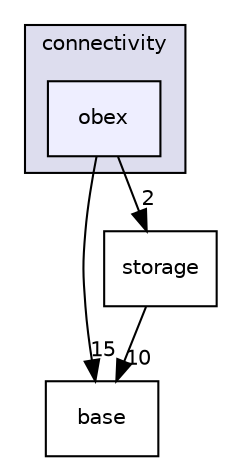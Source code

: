 digraph G {
  compound=true
  node [ fontsize="10", fontname="Helvetica"];
  edge [ labelfontsize="10", labelfontname="Helvetica"];
  subgraph clusterdir_b99e004ae81635e1f5f7317a998851cf {
    graph [ bgcolor="#ddddee", pencolor="black", label="connectivity" fontname="Helvetica", fontsize="10", URL="dir_b99e004ae81635e1f5f7317a998851cf.html"]
  dir_5a6b0cba78fac9a4e04a961965343382 [shape=box, label="obex", style="filled", fillcolor="#eeeeff", pencolor="black", URL="dir_5a6b0cba78fac9a4e04a961965343382.html"];
  }
  dir_96bebcbd622f6ba3e4502d519ed457a0 [shape=box label="base" URL="dir_96bebcbd622f6ba3e4502d519ed457a0.html"];
  dir_c9e39960ebe360ab739e60b68b6b53c1 [shape=box label="storage" URL="dir_c9e39960ebe360ab739e60b68b6b53c1.html"];
  dir_5a6b0cba78fac9a4e04a961965343382->dir_96bebcbd622f6ba3e4502d519ed457a0 [headlabel="15", labeldistance=1.5 headhref="dir_000011_000005.html"];
  dir_5a6b0cba78fac9a4e04a961965343382->dir_c9e39960ebe360ab739e60b68b6b53c1 [headlabel="2", labeldistance=1.5 headhref="dir_000011_000048.html"];
  dir_c9e39960ebe360ab739e60b68b6b53c1->dir_96bebcbd622f6ba3e4502d519ed457a0 [headlabel="10", labeldistance=1.5 headhref="dir_000048_000005.html"];
}
